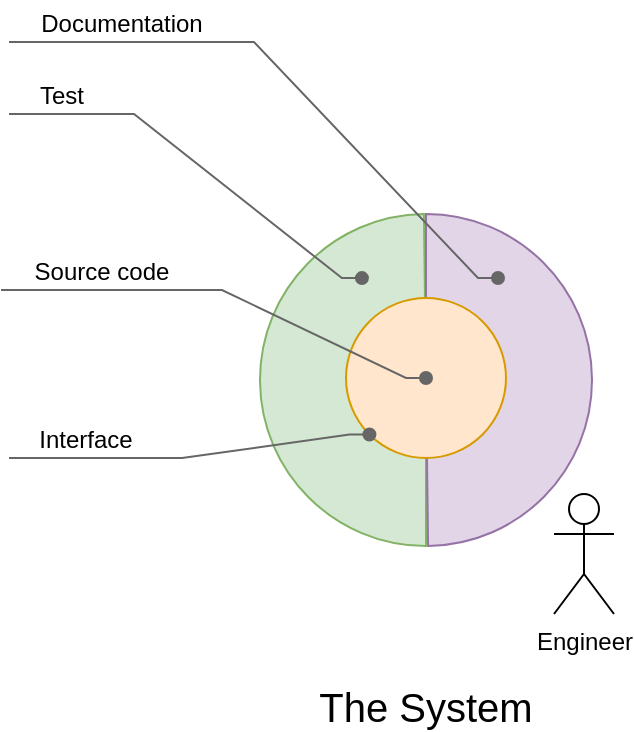 <mxfile version="9.1.0" type="device" pages="5" userAgent="Mozilla/5.0 (Windows NT 10.0; Win64; x64) AppleWebKit/537.36 (KHTML, like Gecko) Atom/1.41.0 Chrome/69.0.35.128 Electron/4.2.7 Safari/537.36" editor="www.draw.io"><diagram id="MLE4WswfHla3SnzqA7Ko" name="TheSystem"><mxGraphModel dx="656" dy="621" grid="1" gridSize="4" guides="1" tooltips="1" connect="1" arrows="1" fold="1" page="1" pageScale="1" pageWidth="1169" pageHeight="827" background="#ffffff" math="0" shadow="0"><root><mxCell id="bErzdWt18kpezKXSpv2T-0"/><mxCell id="bErzdWt18kpezKXSpv2T-1" parent="bErzdWt18kpezKXSpv2T-0"/><mxCell id="78" value="Engineer&lt;br&gt;" style="shape=umlActor;verticalLabelPosition=bottom;labelBackgroundColor=#ffffff;verticalAlign=top;html=1;outlineConnect=0;comic=0;strokeColor=#000000;fillColor=none;" parent="bErzdWt18kpezKXSpv2T-1" vertex="1"><mxGeometry x="380" y="340" width="30" height="60" as="geometry"/></mxCell><mxCell id="89" value="" style="group" parent="bErzdWt18kpezKXSpv2T-1" vertex="1" connectable="0"><mxGeometry x="104" y="94" width="295" height="272" as="geometry"/></mxCell><mxCell id="30" value="Documentation" style="whiteSpace=wrap;html=1;shape=partialRectangle;top=0;left=0;bottom=1;right=0;points=[[0,1],[1,1]];strokeColor=#666666;fillColor=none;align=center;verticalAlign=bottom;routingCenterY=0.5;snapToPoint=1;container=1;recursiveResize=0;autosize=1;treeFolding=1;comic=0;" parent="89" vertex="1"><mxGeometry x="4" width="112" height="20" as="geometry"/></mxCell><mxCell id="37" value="Test&lt;br&gt;" style="whiteSpace=wrap;html=1;shape=partialRectangle;top=0;left=0;bottom=1;right=0;points=[[0,1],[1,1]];strokeColor=#666666;fillColor=none;align=center;verticalAlign=bottom;routingCenterY=0.5;snapToPoint=1;container=1;recursiveResize=0;autosize=1;treeFolding=1;comic=0;direction=east;" parent="89" vertex="1"><mxGeometry x="4" y="36" width="52" height="20" as="geometry"/></mxCell><mxCell id="75" value="" style="verticalLabelPosition=bottom;verticalAlign=top;html=1;shape=mxgraph.basic.pie;startAngle=0.5;endAngle=0.998;comic=0;strokeColor=#82b366;fillColor=#d5e8d4;" parent="89" vertex="1"><mxGeometry x="129" y="106" width="166" height="166" as="geometry"/></mxCell><mxCell id="39" value="Source code" style="whiteSpace=wrap;html=1;shape=partialRectangle;top=0;left=0;bottom=1;right=0;points=[[0,1],[1,1]];strokeColor=#666666;fillColor=none;align=center;verticalAlign=bottom;routingCenterY=0.5;snapToPoint=1;container=1;recursiveResize=0;autosize=1;treeFolding=1;comic=0;" parent="89" vertex="1"><mxGeometry y="124" width="100" height="20" as="geometry"/></mxCell><mxCell id="38" value="" style="edgeStyle=entityRelationEdgeStyle;startArrow=none;endArrow=oval;segment=10;entryX=0.307;entryY=0.193;rounded=0;entryPerimeter=0;endFill=1;strokeColor=#666666;" parent="89" source="37" target="75" edge="1"><mxGeometry relative="1" as="geometry"><mxPoint x="154" y="132" as="targetPoint"/></mxGeometry></mxCell><mxCell id="76" value="" style="verticalLabelPosition=bottom;verticalAlign=top;html=1;shape=mxgraph.basic.pie;startAngle=0.5;endAngle=0.998;comic=0;strokeColor=#9673a6;fillColor=#e1d5e7;direction=west;" parent="89" vertex="1"><mxGeometry x="129" y="106" width="166" height="166" as="geometry"/></mxCell><mxCell id="6" value="" style="ellipse;whiteSpace=wrap;html=1;aspect=fixed;fillColor=#ffe6cc;strokeColor=#d79b00;" parent="89" vertex="1"><mxGeometry x="172" y="148" width="80" height="80" as="geometry"/></mxCell><mxCell id="31" value="" style="edgeStyle=entityRelationEdgeStyle;startArrow=none;endArrow=oval;segment=10;rounded=0;endFill=1;strokeColor=#666666;" parent="89" source="30" edge="1"><mxGeometry relative="1" as="geometry"><mxPoint x="248" y="138" as="targetPoint"/></mxGeometry></mxCell><mxCell id="40" value="" style="edgeStyle=entityRelationEdgeStyle;startArrow=none;endArrow=oval;segment=10;rounded=0;endFill=1;strokeColor=#666666;" parent="89" source="39" edge="1"><mxGeometry relative="1" as="geometry"><mxPoint x="212" y="188" as="targetPoint"/></mxGeometry></mxCell><mxCell id="86" value="Interface" style="whiteSpace=wrap;html=1;shape=partialRectangle;top=0;left=0;bottom=1;right=0;points=[[0,1],[1,1]];strokeColor=#666666;fillColor=none;align=center;verticalAlign=bottom;routingCenterY=0.5;snapToPoint=1;container=1;recursiveResize=0;autosize=1;treeFolding=1;comic=0;" parent="89" vertex="1"><mxGeometry x="4" y="208" width="76" height="20" as="geometry"/></mxCell><mxCell id="87" value="" style="edgeStyle=entityRelationEdgeStyle;startArrow=none;endArrow=oval;segment=10;entryX=0;entryY=1;strokeColor=#666666;rounded=0;endFill=1;" parent="89" source="86" target="6" edge="1"><mxGeometry relative="1" as="geometry"><mxPoint x="-40" y="606" as="targetPoint"/></mxGeometry></mxCell><mxCell id="180" value="The System&lt;br&gt;" style="text;html=1;strokeColor=none;fillColor=none;align=center;verticalAlign=middle;whiteSpace=wrap;rounded=0;comic=0;fontSize=20;fontStyle=0" parent="bErzdWt18kpezKXSpv2T-1" vertex="1"><mxGeometry x="230" y="436" width="172" height="20" as="geometry"/></mxCell></root></mxGraphModel></diagram><diagram name="RestrictingChain" id="ebdf252c-d3a9-2f12-56b0-6cee412925df"><mxGraphModel dx="656" dy="621" grid="1" gridSize="4" guides="1" tooltips="1" connect="1" arrows="1" fold="1" page="1" pageScale="1" pageWidth="1169" pageHeight="827" background="#ffffff" math="0" shadow="0"><root><mxCell id="0"/><mxCell id="1" parent="0"/><mxCell id="15" value="Restricting Chain&lt;br&gt;" style="text;html=1;strokeColor=none;fillColor=none;align=center;verticalAlign=middle;whiteSpace=wrap;rounded=0;comic=0;fontSize=20;fontStyle=0" parent="1" vertex="1"><mxGeometry x="286" y="408" width="172" height="20" as="geometry"/></mxCell><mxCell id="5" value="Test&lt;br&gt;" style="whiteSpace=wrap;html=1;shape=partialRectangle;top=0;left=0;bottom=1;right=0;points=[[0,1],[1,1]];strokeColor=#666666;fillColor=none;align=center;verticalAlign=bottom;routingCenterY=0.5;snapToPoint=1;container=1;recursiveResize=0;autosize=1;treeFolding=1;comic=0;direction=east;" parent="1" vertex="1"><mxGeometry x="108" y="130" width="52" height="20" as="geometry"/></mxCell><mxCell id="6" value="" style="verticalLabelPosition=bottom;verticalAlign=top;html=1;shape=mxgraph.basic.pie;startAngle=0.5;endAngle=0.998;comic=0;strokeColor=#82b366;fillColor=#d5e8d4;" parent="1" vertex="1"><mxGeometry x="200" y="200" width="166" height="166" as="geometry"/></mxCell><mxCell id="8" value="" style="edgeStyle=entityRelationEdgeStyle;startArrow=none;endArrow=oval;segment=10;entryX=0.307;entryY=0.193;rounded=0;entryPerimeter=0;endFill=1;strokeColor=#666666;" parent="1" source="5" target="6" edge="1"><mxGeometry relative="1" as="geometry"><mxPoint x="258" y="226" as="targetPoint"/></mxGeometry></mxCell><mxCell id="13" value="Interface" style="whiteSpace=wrap;html=1;shape=partialRectangle;top=0;left=0;bottom=1;right=0;points=[[0,1],[1,1]];strokeColor=#666666;fillColor=none;align=center;verticalAlign=bottom;routingCenterY=0.5;snapToPoint=1;container=1;recursiveResize=0;autosize=1;treeFolding=1;comic=0;" parent="1" vertex="1"><mxGeometry x="236" y="380" width="76" height="20" as="geometry"/></mxCell><mxCell id="4" value="Documentation" style="whiteSpace=wrap;html=1;shape=partialRectangle;top=0;left=0;bottom=1;right=0;points=[[0,1],[1,1]];strokeColor=#666666;fillColor=none;align=center;verticalAlign=bottom;routingCenterY=0.5;snapToPoint=1;container=1;recursiveResize=0;autosize=1;treeFolding=1;comic=0;" parent="1" vertex="1"><mxGeometry x="372" y="136" width="112" height="20" as="geometry"/></mxCell><mxCell id="9" value="" style="verticalLabelPosition=bottom;verticalAlign=top;html=1;shape=mxgraph.basic.pie;startAngle=0.5;endAngle=0.998;comic=0;strokeColor=#9673a6;fillColor=#e1d5e7;direction=west;" parent="1" vertex="1"><mxGeometry x="412" y="198" width="166" height="166" as="geometry"/></mxCell><mxCell id="11" value="" style="edgeStyle=entityRelationEdgeStyle;startArrow=none;endArrow=oval;segment=10;rounded=0;endFill=1;strokeColor=#666666;entryX=0.301;entryY=0.819;entryPerimeter=0;" parent="1" source="4" target="9" edge="1"><mxGeometry relative="1" as="geometry"><mxPoint x="492" y="230" as="targetPoint"/></mxGeometry></mxCell><mxCell id="7" value="Source code" style="whiteSpace=wrap;html=1;shape=partialRectangle;top=0;left=0;bottom=1;right=0;points=[[0,1],[1,1]];strokeColor=#666666;fillColor=none;align=center;verticalAlign=bottom;routingCenterY=0.5;snapToPoint=1;container=1;recursiveResize=0;autosize=1;treeFolding=1;comic=0;" parent="1" vertex="1"><mxGeometry x="252" y="160" width="100" height="20" as="geometry"/></mxCell><mxCell id="10" value="" style="ellipse;whiteSpace=wrap;html=1;aspect=fixed;fillColor=#ffe6cc;strokeColor=#d79b00;" parent="1" vertex="1"><mxGeometry x="348" y="242" width="80" height="80" as="geometry"/></mxCell><mxCell id="12" value="" style="edgeStyle=entityRelationEdgeStyle;startArrow=none;endArrow=oval;segment=10;rounded=0;endFill=1;strokeColor=#666666;" parent="1" source="7" edge="1"><mxGeometry relative="1" as="geometry"><mxPoint x="388" y="282" as="targetPoint"/></mxGeometry></mxCell><mxCell id="14" value="" style="edgeStyle=entityRelationEdgeStyle;startArrow=none;endArrow=oval;segment=10;entryX=0;entryY=1;strokeColor=#666666;rounded=0;endFill=1;" parent="1" source="13" target="10" edge="1"><mxGeometry relative="1" as="geometry"><mxPoint x="64" y="700" as="targetPoint"/></mxGeometry></mxCell><mxCell id="18" value="" style="endArrow=classic;html=1;entryX=0;entryY=0.5;exitX=0.512;exitY=0.494;exitPerimeter=0;dashed=1;" parent="1" source="6" target="10" edge="1"><mxGeometry width="50" height="50" relative="1" as="geometry"><mxPoint x="108" y="514" as="sourcePoint"/><mxPoint x="158" y="464" as="targetPoint"/></mxGeometry></mxCell><mxCell id="19" value="" style="endArrow=classic;html=1;entryX=0.502;entryY=0.489;exitX=1;exitY=0.5;entryPerimeter=0;dashed=1;" parent="1" source="10" target="9" edge="1"><mxGeometry width="50" height="50" relative="1" as="geometry"><mxPoint x="289" y="286" as="sourcePoint"/><mxPoint x="352" y="286" as="targetPoint"/></mxGeometry></mxCell><mxCell id="20" value="Restricts" style="text;html=1;resizable=0;points=[];autosize=1;align=left;verticalAlign=top;spacingTop=-4;" parent="1" vertex="1"><mxGeometry x="288" y="261" width="60" height="16" as="geometry"/></mxCell><mxCell id="21" value="Restricts" style="text;html=1;resizable=0;points=[];autosize=1;align=left;verticalAlign=top;spacingTop=-4;" parent="1" vertex="1"><mxGeometry x="432" y="261" width="60" height="16" as="geometry"/></mxCell></root></mxGraphModel></diagram><diagram name="Modularization" id="b0e8dc9e-2d64-1809-898f-fee166171b94"><mxGraphModel dx="656" dy="621" grid="1" gridSize="4" guides="1" tooltips="1" connect="1" arrows="1" fold="1" page="1" pageScale="1" pageWidth="1169" pageHeight="827" background="#ffffff" math="0" shadow="0"><root><mxCell id="0"/><mxCell id="1" parent="0"/><mxCell id="3" value="" style="shape=flexArrow;endArrow=classic;html=1;fillColor=#ffffff;" parent="1" edge="1"><mxGeometry width="50" height="50" relative="1" as="geometry"><mxPoint x="410" y="288" as="sourcePoint"/><mxPoint x="542" y="288" as="targetPoint"/></mxGeometry></mxCell><mxCell id="4" value="Modularization" style="text;html=1;resizable=0;points=[];align=center;verticalAlign=middle;labelBackgroundColor=#ffffff;" parent="3" vertex="1" connectable="0"><mxGeometry x="-0.247" relative="1" as="geometry"><mxPoint x="4" y="-20" as="offset"/></mxGeometry></mxCell><mxCell id="5" value="" style="group" parent="1" vertex="1" connectable="0"><mxGeometry x="104" y="94" width="295" height="272" as="geometry"/></mxCell><mxCell id="6" value="Documentation" style="whiteSpace=wrap;html=1;shape=partialRectangle;top=0;left=0;bottom=1;right=0;points=[[0,1],[1,1]];strokeColor=#666666;fillColor=none;align=center;verticalAlign=bottom;routingCenterY=0.5;snapToPoint=1;container=1;recursiveResize=0;autosize=1;treeFolding=1;comic=0;" parent="5" vertex="1"><mxGeometry x="4" width="112" height="20" as="geometry"/></mxCell><mxCell id="7" value="Test&lt;br&gt;" style="whiteSpace=wrap;html=1;shape=partialRectangle;top=0;left=0;bottom=1;right=0;points=[[0,1],[1,1]];strokeColor=#666666;fillColor=none;align=center;verticalAlign=bottom;routingCenterY=0.5;snapToPoint=1;container=1;recursiveResize=0;autosize=1;treeFolding=1;comic=0;direction=east;" parent="5" vertex="1"><mxGeometry x="4" y="36" width="52" height="20" as="geometry"/></mxCell><mxCell id="8" value="" style="verticalLabelPosition=bottom;verticalAlign=top;html=1;shape=mxgraph.basic.pie;startAngle=0.5;endAngle=0.998;comic=0;strokeColor=#82b366;fillColor=#d5e8d4;" parent="5" vertex="1"><mxGeometry x="129" y="106" width="166" height="166" as="geometry"/></mxCell><mxCell id="9" value="Source code" style="whiteSpace=wrap;html=1;shape=partialRectangle;top=0;left=0;bottom=1;right=0;points=[[0,1],[1,1]];strokeColor=#666666;fillColor=none;align=center;verticalAlign=bottom;routingCenterY=0.5;snapToPoint=1;container=1;recursiveResize=0;autosize=1;treeFolding=1;comic=0;" parent="5" vertex="1"><mxGeometry y="124" width="100" height="20" as="geometry"/></mxCell><mxCell id="10" value="" style="edgeStyle=entityRelationEdgeStyle;startArrow=none;endArrow=oval;segment=10;entryX=0.307;entryY=0.193;rounded=0;entryPerimeter=0;endFill=1;strokeColor=#666666;" parent="5" source="7" target="8" edge="1"><mxGeometry relative="1" as="geometry"><mxPoint x="154" y="132" as="targetPoint"/></mxGeometry></mxCell><mxCell id="11" value="" style="verticalLabelPosition=bottom;verticalAlign=top;html=1;shape=mxgraph.basic.pie;startAngle=0.5;endAngle=0.998;comic=0;strokeColor=#9673a6;fillColor=#e1d5e7;direction=west;" parent="5" vertex="1"><mxGeometry x="129" y="106" width="166" height="166" as="geometry"/></mxCell><mxCell id="12" value="" style="ellipse;whiteSpace=wrap;html=1;aspect=fixed;fillColor=#ffe6cc;strokeColor=#d79b00;" parent="5" vertex="1"><mxGeometry x="172" y="148" width="80" height="80" as="geometry"/></mxCell><mxCell id="13" value="" style="edgeStyle=entityRelationEdgeStyle;startArrow=none;endArrow=oval;segment=10;rounded=0;endFill=1;strokeColor=#666666;" parent="5" source="6" edge="1"><mxGeometry relative="1" as="geometry"><mxPoint x="248" y="138" as="targetPoint"/></mxGeometry></mxCell><mxCell id="14" value="" style="edgeStyle=entityRelationEdgeStyle;startArrow=none;endArrow=oval;segment=10;rounded=0;endFill=1;strokeColor=#666666;" parent="5" source="9" edge="1"><mxGeometry relative="1" as="geometry"><mxPoint x="212" y="188" as="targetPoint"/></mxGeometry></mxCell><mxCell id="15" value="Interface" style="whiteSpace=wrap;html=1;shape=partialRectangle;top=0;left=0;bottom=1;right=0;points=[[0,1],[1,1]];strokeColor=#666666;fillColor=none;align=center;verticalAlign=bottom;routingCenterY=0.5;snapToPoint=1;container=1;recursiveResize=0;autosize=1;treeFolding=1;comic=0;" parent="5" vertex="1"><mxGeometry x="4" y="208" width="76" height="20" as="geometry"/></mxCell><mxCell id="16" value="" style="edgeStyle=entityRelationEdgeStyle;startArrow=none;endArrow=oval;segment=10;entryX=0;entryY=1;strokeColor=#666666;rounded=0;endFill=1;" parent="5" source="15" target="12" edge="1"><mxGeometry relative="1" as="geometry"><mxPoint x="-40" y="606" as="targetPoint"/></mxGeometry></mxCell><mxCell id="17" value="" style="group" parent="1" vertex="1" connectable="0"><mxGeometry x="603.158" y="238.662" width="79.342" height="79.338" as="geometry"/></mxCell><mxCell id="18" value="" style="verticalLabelPosition=bottom;verticalAlign=top;html=1;shape=mxgraph.basic.pie;startAngle=0.5;endAngle=0.998;comic=0;strokeColor=#82b366;fillColor=#d5e8d4;" parent="17" vertex="1"><mxGeometry width="79.342" height="79.338" as="geometry"/></mxCell><mxCell id="19" value="" style="verticalLabelPosition=bottom;verticalAlign=top;html=1;shape=mxgraph.basic.pie;startAngle=0.5;endAngle=0.998;comic=0;strokeColor=#9673a6;fillColor=#e1d5e7;direction=west;" parent="17" vertex="1"><mxGeometry width="79.342" height="79.338" as="geometry"/></mxCell><mxCell id="20" value="" style="ellipse;whiteSpace=wrap;html=1;aspect=fixed;fillColor=#ffe6cc;strokeColor=#d79b00;" parent="17" vertex="1"><mxGeometry x="20.553" y="20.074" width="38.235" height="38.235" as="geometry"/></mxCell><mxCell id="21" value="" style="group" parent="1" vertex="1" connectable="0"><mxGeometry x="500.158" y="338.162" width="79.342" height="79.338" as="geometry"/></mxCell><mxCell id="22" value="" style="verticalLabelPosition=bottom;verticalAlign=top;html=1;shape=mxgraph.basic.pie;startAngle=0.5;endAngle=0.998;comic=0;strokeColor=#82b366;fillColor=#d5e8d4;" parent="21" vertex="1"><mxGeometry width="79.342" height="79.338" as="geometry"/></mxCell><mxCell id="23" value="" style="verticalLabelPosition=bottom;verticalAlign=top;html=1;shape=mxgraph.basic.pie;startAngle=0.5;endAngle=0.998;comic=0;strokeColor=#9673a6;fillColor=#e1d5e7;direction=west;" parent="21" vertex="1"><mxGeometry width="79.342" height="79.338" as="geometry"/></mxCell><mxCell id="24" value="" style="ellipse;whiteSpace=wrap;html=1;aspect=fixed;fillColor=#ffe6cc;strokeColor=#d79b00;" parent="21" vertex="1"><mxGeometry x="20.553" y="20.074" width="38.235" height="38.235" as="geometry"/></mxCell><mxCell id="25" value="" style="group" parent="1" vertex="1" connectable="0"><mxGeometry x="699.158" y="342.162" width="79.342" height="79.338" as="geometry"/></mxCell><mxCell id="26" value="" style="verticalLabelPosition=bottom;verticalAlign=top;html=1;shape=mxgraph.basic.pie;startAngle=0.5;endAngle=0.998;comic=0;strokeColor=#82b366;fillColor=#d5e8d4;" parent="25" vertex="1"><mxGeometry width="79.342" height="79.338" as="geometry"/></mxCell><mxCell id="27" value="" style="verticalLabelPosition=bottom;verticalAlign=top;html=1;shape=mxgraph.basic.pie;startAngle=0.5;endAngle=0.998;comic=0;strokeColor=#9673a6;fillColor=#e1d5e7;direction=west;" parent="25" vertex="1"><mxGeometry width="79.342" height="79.338" as="geometry"/></mxCell><mxCell id="28" value="" style="ellipse;whiteSpace=wrap;html=1;aspect=fixed;fillColor=#ffe6cc;strokeColor=#d79b00;" parent="25" vertex="1"><mxGeometry x="21" y="20" width="40" height="40" as="geometry"/></mxCell><mxCell id="29" value="" style="group" parent="1" vertex="1" connectable="0"><mxGeometry x="503.158" y="140.162" width="79.342" height="79.338" as="geometry"/></mxCell><mxCell id="30" value="" style="verticalLabelPosition=bottom;verticalAlign=top;html=1;shape=mxgraph.basic.pie;startAngle=0.5;endAngle=0.998;comic=0;strokeColor=#82b366;fillColor=#d5e8d4;" parent="29" vertex="1"><mxGeometry width="79.342" height="79.338" as="geometry"/></mxCell><mxCell id="31" value="" style="verticalLabelPosition=bottom;verticalAlign=top;html=1;shape=mxgraph.basic.pie;startAngle=0.5;endAngle=0.998;comic=0;strokeColor=#9673a6;fillColor=#e1d5e7;direction=west;" parent="29" vertex="1"><mxGeometry width="79.342" height="79.338" as="geometry"/></mxCell><mxCell id="32" value="" style="ellipse;whiteSpace=wrap;html=1;aspect=fixed;fillColor=#ffe6cc;strokeColor=#d79b00;" parent="29" vertex="1"><mxGeometry x="20.553" y="20.074" width="38.235" height="38.235" as="geometry"/></mxCell><mxCell id="33" value="" style="group" parent="1" vertex="1" connectable="0"><mxGeometry x="711.158" y="140.162" width="79.342" height="79.338" as="geometry"/></mxCell><mxCell id="34" value="" style="verticalLabelPosition=bottom;verticalAlign=top;html=1;shape=mxgraph.basic.pie;startAngle=0.5;endAngle=0.998;comic=0;strokeColor=#82b366;fillColor=#d5e8d4;" parent="33" vertex="1"><mxGeometry width="79.342" height="79.338" as="geometry"/></mxCell><mxCell id="35" value="" style="verticalLabelPosition=bottom;verticalAlign=top;html=1;shape=mxgraph.basic.pie;startAngle=0.5;endAngle=0.998;comic=0;strokeColor=#9673a6;fillColor=#e1d5e7;direction=west;" parent="33" vertex="1"><mxGeometry width="79.342" height="79.338" as="geometry"/></mxCell><mxCell id="36" value="" style="ellipse;whiteSpace=wrap;html=1;aspect=fixed;fillColor=#ffe6cc;strokeColor=#d79b00;" parent="33" vertex="1"><mxGeometry x="20.553" y="20.074" width="38.235" height="38.235" as="geometry"/></mxCell><mxCell id="37" value="Uses&lt;br&gt;" style="endArrow=open;endSize=12;dashed=1;html=1;strokeColor=#666666;exitX=0;exitY=1;entryX=1;entryY=0;" parent="1" source="20" target="24" edge="1"><mxGeometry width="160" relative="1" as="geometry"><mxPoint x="195" y="444" as="sourcePoint"/><mxPoint x="355" y="444" as="targetPoint"/></mxGeometry></mxCell><mxCell id="38" value="Uses" style="endArrow=open;endSize=12;dashed=1;html=1;strokeColor=#666666;exitX=0;exitY=0;entryX=1;entryY=1;" parent="1" source="20" target="32" edge="1"><mxGeometry width="160" relative="1" as="geometry"><mxPoint x="195" y="444" as="sourcePoint"/><mxPoint x="355" y="444" as="targetPoint"/></mxGeometry></mxCell><mxCell id="39" value="Uses" style="endArrow=open;endSize=12;dashed=1;html=1;strokeColor=#666666;exitX=1;exitY=0;entryX=0;entryY=1;" parent="1" source="20" target="36" edge="1"><mxGeometry width="160" relative="1" as="geometry"><mxPoint x="195" y="444" as="sourcePoint"/><mxPoint x="355" y="444" as="targetPoint"/></mxGeometry></mxCell><mxCell id="40" value="Uses" style="endArrow=open;endSize=12;dashed=1;html=1;strokeColor=#666666;exitX=1;exitY=1;entryX=0;entryY=0;" parent="1" source="20" target="28" edge="1"><mxGeometry width="160" relative="1" as="geometry"><mxPoint x="211" y="444" as="sourcePoint"/><mxPoint x="371" y="444" as="targetPoint"/></mxGeometry></mxCell><mxCell id="41" value="Monolithic system&lt;br&gt;" style="text;html=1;strokeColor=none;fillColor=none;align=center;verticalAlign=middle;whiteSpace=wrap;rounded=0;comic=0;fontSize=20;fontStyle=0" parent="1" vertex="1"><mxGeometry x="230" y="436" width="172" height="20" as="geometry"/></mxCell><mxCell id="42" value="Modular system&lt;br&gt;" style="text;html=1;strokeColor=none;fillColor=none;align=center;verticalAlign=middle;whiteSpace=wrap;rounded=0;comic=0;fontSize=20;fontStyle=0" parent="1" vertex="1"><mxGeometry x="557" y="436" width="172" height="20" as="geometry"/></mxCell></root></mxGraphModel></diagram><diagram name="LearningCurve" id="0179821b-ab49-0bec-dbfc-002f5e859fd1"><mxGraphModel dx="656" dy="621" grid="1" gridSize="4" guides="1" tooltips="1" connect="1" arrows="1" fold="1" page="1" pageScale="1" pageWidth="1169" pageHeight="827" background="#ffffff" math="0" shadow="0"><root><mxCell id="0"/><mxCell id="1" parent="0"/><mxCell id="42" value="" style="shape=partialRectangle;whiteSpace=wrap;html=1;top=0;left=0;fillColor=none;" parent="1" vertex="1"><mxGeometry x="112" y="100" width="412" height="352" as="geometry"/></mxCell><mxCell id="45" value="Learning curve without the documentation&lt;br&gt;" style="endArrow=none;html=1;entryX=1;entryY=0.5;curved=1;fillColor=#fff2cc;strokeColor=#d6b656;exitX=0;exitY=1;" parent="1" source="42" target="42" edge="1"><mxGeometry x="0.095" y="37" width="50" height="50" relative="1" as="geometry"><mxPoint x="124" y="472" as="sourcePoint"/><mxPoint x="224" y="652.8" as="targetPoint"/><Array as="points"><mxPoint x="476" y="428"/></Array><mxPoint as="offset"/></mxGeometry></mxCell><mxCell id="46" value="" style="endArrow=none;html=1;entryX=1.002;entryY=0.169;curved=1;fillColor=#d5e8d4;strokeColor=#82b366;entryPerimeter=0;" parent="1" target="42" edge="1"><mxGeometry width="50" height="50" relative="1" as="geometry"><mxPoint x="116" y="452" as="sourcePoint"/><mxPoint x="524" y="252" as="targetPoint"/><Array as="points"><mxPoint x="212" y="180"/></Array></mxGeometry></mxCell><mxCell id="51" value="Learning curve with the documentation" style="text;html=1;resizable=0;points=[];align=center;verticalAlign=middle;labelBackgroundColor=#ffffff;" parent="46" vertex="1" connectable="0"><mxGeometry x="-0.133" y="-79" relative="1" as="geometry"><mxPoint as="offset"/></mxGeometry></mxCell><mxCell id="47" value="Time spent" style="text;html=1;strokeColor=none;fillColor=none;align=center;verticalAlign=middle;whiteSpace=wrap;rounded=0;" parent="1" vertex="1"><mxGeometry x="228" y="452" width="184" height="20" as="geometry"/></mxCell><mxCell id="48" value="Mastery" style="text;html=1;resizable=0;points=[];autosize=1;align=left;verticalAlign=top;spacingTop=-4;" parent="1" vertex="1"><mxGeometry x="528.5" y="260" width="56" height="16" as="geometry"/></mxCell></root></mxGraphModel></diagram><diagram name="Drafts" id="f441ef20-982d-1916-bb5b-edcc424c9ef7"><mxGraphModel dx="656" dy="621" grid="1" gridSize="4" guides="1" tooltips="1" connect="1" arrows="1" fold="1" page="1" pageScale="1" pageWidth="1169" pageHeight="827" background="#ffffff" math="0" shadow="0"><root><mxCell id="0"/><mxCell id="1" parent="0"/><mxCell id="2" value="Developer&lt;br&gt;" style="shape=umlActor;verticalLabelPosition=bottom;labelBackgroundColor=#ffffff;verticalAlign=top;html=1;outlineConnect=0;comic=0;strokeColor=#000000;fillColor=none;" parent="1" vertex="1"><mxGeometry x="380" y="340" width="30" height="60" as="geometry"/></mxCell><mxCell id="3" value="" style="shape=flexArrow;endArrow=classic;html=1;fillColor=#ffffff;" parent="1" edge="1"><mxGeometry width="50" height="50" relative="1" as="geometry"><mxPoint x="452" y="288" as="sourcePoint"/><mxPoint x="612" y="288" as="targetPoint"/></mxGeometry></mxCell><mxCell id="4" value="Modularization" style="text;html=1;resizable=0;points=[];align=center;verticalAlign=middle;labelBackgroundColor=#ffffff;" parent="3" vertex="1" connectable="0"><mxGeometry x="-0.247" relative="1" as="geometry"><mxPoint x="4" y="-20" as="offset"/></mxGeometry></mxCell><mxCell id="5" value="" style="group" parent="1" vertex="1" connectable="0"><mxGeometry x="104" y="94" width="295" height="272" as="geometry"/></mxCell><mxCell id="6" value="Documentation" style="whiteSpace=wrap;html=1;shape=partialRectangle;top=0;left=0;bottom=1;right=0;points=[[0,1],[1,1]];strokeColor=#666666;fillColor=none;align=center;verticalAlign=bottom;routingCenterY=0.5;snapToPoint=1;container=1;recursiveResize=0;autosize=1;treeFolding=1;comic=0;" parent="5" vertex="1"><mxGeometry x="4" width="112" height="20" as="geometry"/></mxCell><mxCell id="7" value="Test&lt;br&gt;" style="whiteSpace=wrap;html=1;shape=partialRectangle;top=0;left=0;bottom=1;right=0;points=[[0,1],[1,1]];strokeColor=#666666;fillColor=none;align=center;verticalAlign=bottom;routingCenterY=0.5;snapToPoint=1;container=1;recursiveResize=0;autosize=1;treeFolding=1;comic=0;direction=east;" parent="5" vertex="1"><mxGeometry x="4" y="36" width="52" height="20" as="geometry"/></mxCell><mxCell id="8" value="" style="verticalLabelPosition=bottom;verticalAlign=top;html=1;shape=mxgraph.basic.pie;startAngle=0.5;endAngle=0.998;comic=0;strokeColor=#82b366;fillColor=#d5e8d4;" parent="5" vertex="1"><mxGeometry x="129" y="106" width="166" height="166" as="geometry"/></mxCell><mxCell id="9" value="Source code" style="whiteSpace=wrap;html=1;shape=partialRectangle;top=0;left=0;bottom=1;right=0;points=[[0,1],[1,1]];strokeColor=#666666;fillColor=none;align=center;verticalAlign=bottom;routingCenterY=0.5;snapToPoint=1;container=1;recursiveResize=0;autosize=1;treeFolding=1;comic=0;" parent="5" vertex="1"><mxGeometry y="124" width="100" height="20" as="geometry"/></mxCell><mxCell id="10" value="" style="edgeStyle=entityRelationEdgeStyle;startArrow=none;endArrow=oval;segment=10;entryX=0.307;entryY=0.193;rounded=0;entryPerimeter=0;endFill=1;strokeColor=#666666;" parent="5" source="7" target="8" edge="1"><mxGeometry relative="1" as="geometry"><mxPoint x="154" y="132" as="targetPoint"/></mxGeometry></mxCell><mxCell id="11" value="" style="verticalLabelPosition=bottom;verticalAlign=top;html=1;shape=mxgraph.basic.pie;startAngle=0.5;endAngle=0.998;comic=0;strokeColor=#9673a6;fillColor=#e1d5e7;direction=west;" parent="5" vertex="1"><mxGeometry x="129" y="106" width="166" height="166" as="geometry"/></mxCell><mxCell id="12" value="" style="ellipse;whiteSpace=wrap;html=1;aspect=fixed;fillColor=#ffe6cc;strokeColor=#d79b00;" parent="5" vertex="1"><mxGeometry x="172" y="148" width="80" height="80" as="geometry"/></mxCell><mxCell id="13" value="" style="edgeStyle=entityRelationEdgeStyle;startArrow=none;endArrow=oval;segment=10;rounded=0;endFill=1;strokeColor=#666666;" parent="5" source="6" edge="1"><mxGeometry relative="1" as="geometry"><mxPoint x="248" y="138" as="targetPoint"/></mxGeometry></mxCell><mxCell id="14" value="" style="edgeStyle=entityRelationEdgeStyle;startArrow=none;endArrow=oval;segment=10;rounded=0;endFill=1;strokeColor=#666666;" parent="5" source="9" edge="1"><mxGeometry relative="1" as="geometry"><mxPoint x="212" y="188" as="targetPoint"/></mxGeometry></mxCell><mxCell id="15" value="Interface" style="whiteSpace=wrap;html=1;shape=partialRectangle;top=0;left=0;bottom=1;right=0;points=[[0,1],[1,1]];strokeColor=#666666;fillColor=none;align=center;verticalAlign=bottom;routingCenterY=0.5;snapToPoint=1;container=1;recursiveResize=0;autosize=1;treeFolding=1;comic=0;" parent="5" vertex="1"><mxGeometry x="4" y="208" width="76" height="20" as="geometry"/></mxCell><mxCell id="16" value="" style="edgeStyle=entityRelationEdgeStyle;startArrow=none;endArrow=oval;segment=10;entryX=0;entryY=1;strokeColor=#666666;rounded=0;endFill=1;" parent="5" source="15" target="12" edge="1"><mxGeometry relative="1" as="geometry"><mxPoint x="-40" y="606" as="targetPoint"/></mxGeometry></mxCell><mxCell id="17" value="" style="group" parent="1" vertex="1" connectable="0"><mxGeometry x="793.658" y="84" width="202.342" height="134" as="geometry"/></mxCell><mxCell id="18" value="Documentation" style="whiteSpace=wrap;html=1;shape=partialRectangle;top=0;left=0;bottom=1;right=0;points=[[0,1],[1,1]];strokeColor=#666666;fillColor=none;align=center;verticalAlign=bottom;routingCenterY=0.5;snapToPoint=1;container=1;recursiveResize=0;autosize=1;treeFolding=1;comic=0;" parent="17" vertex="1"><mxGeometry x="110.342" y="26" width="92" height="10" as="geometry"/></mxCell><mxCell id="19" value="Test&lt;br&gt;" style="whiteSpace=wrap;html=1;shape=partialRectangle;top=0;left=0;bottom=1;right=0;points=[[0,1],[1,1]];strokeColor=#666666;fillColor=none;align=center;verticalAlign=bottom;routingCenterY=0.5;snapToPoint=1;container=1;recursiveResize=0;autosize=1;treeFolding=1;comic=0;direction=east;" parent="17" vertex="1"><mxGeometry x="112.342" width="90" height="10" as="geometry"/></mxCell><mxCell id="20" value="" style="verticalLabelPosition=bottom;verticalAlign=top;html=1;shape=mxgraph.basic.pie;startAngle=0.5;endAngle=0.998;comic=0;strokeColor=#82b366;fillColor=#d5e8d4;" parent="17" vertex="1"><mxGeometry y="54.662" width="79.342" height="79.338" as="geometry"/></mxCell><mxCell id="21" value="Source code" style="whiteSpace=wrap;html=1;shape=partialRectangle;top=0;left=0;bottom=1;right=0;points=[[0,1],[1,1]];strokeColor=#666666;fillColor=none;align=center;verticalAlign=bottom;routingCenterY=0.5;snapToPoint=1;container=1;recursiveResize=0;autosize=1;treeFolding=1;comic=0;" parent="17" vertex="1"><mxGeometry x="122.342" y="53" width="76" height="10" as="geometry"/></mxCell><mxCell id="22" value="" style="verticalLabelPosition=bottom;verticalAlign=top;html=1;shape=mxgraph.basic.pie;startAngle=0.5;endAngle=0.998;comic=0;strokeColor=#9673a6;fillColor=#e1d5e7;direction=west;" parent="17" vertex="1"><mxGeometry y="54.662" width="79.342" height="79.338" as="geometry"/></mxCell><mxCell id="23" value="" style="ellipse;whiteSpace=wrap;html=1;aspect=fixed;fillColor=#ffe6cc;strokeColor=#d79b00;" parent="17" vertex="1"><mxGeometry x="20.553" y="74.735" width="38.235" height="38.235" as="geometry"/></mxCell><mxCell id="24" value="Interface" style="whiteSpace=wrap;html=1;shape=partialRectangle;top=0;left=0;bottom=1;right=0;points=[[0,1],[1,1]];strokeColor=#666666;fillColor=none;align=center;verticalAlign=bottom;routingCenterY=0.5;snapToPoint=1;container=1;recursiveResize=0;autosize=1;treeFolding=1;comic=0;" parent="17" vertex="1"><mxGeometry x="122.342" y="80" width="76" height="10" as="geometry"/></mxCell><mxCell id="25" value="" style="edgeStyle=entityRelationEdgeStyle;startArrow=oval;endArrow=none;segment=10;rounded=0;endFill=0;strokeColor=#666666;exitX=0.307;exitY=0.193;exitPerimeter=0;startFill=1;" parent="17" source="20" target="19" edge="1"><mxGeometry relative="1" as="geometry"><mxPoint x="11.949" y="67.088" as="sourcePoint"/></mxGeometry></mxCell><mxCell id="26" value="" style="edgeStyle=entityRelationEdgeStyle;startArrow=oval;endArrow=none;segment=10;rounded=0;endFill=0;strokeColor=#666666;startFill=1;" parent="17" target="18" edge="1"><mxGeometry relative="1" as="geometry"><mxPoint x="56.878" y="69.956" as="sourcePoint"/></mxGeometry></mxCell><mxCell id="27" value="" style="edgeStyle=entityRelationEdgeStyle;startArrow=oval;endArrow=none;segment=10;rounded=0;endFill=0;strokeColor=#666666;startFill=1;" parent="17" target="21" edge="1"><mxGeometry relative="1" as="geometry"><mxPoint x="39.671" y="93.853" as="sourcePoint"/></mxGeometry></mxCell><mxCell id="28" value="" style="edgeStyle=entityRelationEdgeStyle;startArrow=oval;endArrow=none;segment=10;strokeColor=#666666;rounded=0;endFill=0;startFill=1;" parent="17" target="24" edge="1"><mxGeometry relative="1" as="geometry"><mxPoint x="50.342" y="110" as="sourcePoint"/></mxGeometry></mxCell><mxCell id="29" value="" style="group" parent="1" vertex="1" connectable="0"><mxGeometry x="636.158" y="288" width="202.342" height="134" as="geometry"/></mxCell><mxCell id="30" value="Documentation" style="whiteSpace=wrap;html=1;shape=partialRectangle;top=0;left=0;bottom=1;right=0;points=[[0,1],[1,1]];strokeColor=#666666;fillColor=none;align=center;verticalAlign=bottom;routingCenterY=0.5;snapToPoint=1;container=1;recursiveResize=0;autosize=1;treeFolding=1;comic=0;" parent="29" vertex="1"><mxGeometry x="110.342" y="26" width="92" height="10" as="geometry"/></mxCell><mxCell id="31" value="Test&lt;br&gt;" style="whiteSpace=wrap;html=1;shape=partialRectangle;top=0;left=0;bottom=1;right=0;points=[[0,1],[1,1]];strokeColor=#666666;fillColor=none;align=center;verticalAlign=bottom;routingCenterY=0.5;snapToPoint=1;container=1;recursiveResize=0;autosize=1;treeFolding=1;comic=0;direction=east;" parent="29" vertex="1"><mxGeometry x="112.342" width="90" height="10" as="geometry"/></mxCell><mxCell id="32" value="" style="verticalLabelPosition=bottom;verticalAlign=top;html=1;shape=mxgraph.basic.pie;startAngle=0.5;endAngle=0.998;comic=0;strokeColor=#82b366;fillColor=#d5e8d4;" parent="29" vertex="1"><mxGeometry y="54.662" width="79.342" height="79.338" as="geometry"/></mxCell><mxCell id="33" value="Source code" style="whiteSpace=wrap;html=1;shape=partialRectangle;top=0;left=0;bottom=1;right=0;points=[[0,1],[1,1]];strokeColor=#666666;fillColor=none;align=center;verticalAlign=bottom;routingCenterY=0.5;snapToPoint=1;container=1;recursiveResize=0;autosize=1;treeFolding=1;comic=0;" parent="29" vertex="1"><mxGeometry x="122.342" y="53" width="76" height="10" as="geometry"/></mxCell><mxCell id="34" value="" style="verticalLabelPosition=bottom;verticalAlign=top;html=1;shape=mxgraph.basic.pie;startAngle=0.5;endAngle=0.998;comic=0;strokeColor=#9673a6;fillColor=#e1d5e7;direction=west;" parent="29" vertex="1"><mxGeometry y="54.662" width="79.342" height="79.338" as="geometry"/></mxCell><mxCell id="35" value="" style="ellipse;whiteSpace=wrap;html=1;aspect=fixed;fillColor=#ffe6cc;strokeColor=#d79b00;" parent="29" vertex="1"><mxGeometry x="20.553" y="74.735" width="38.235" height="38.235" as="geometry"/></mxCell><mxCell id="36" value="Interface" style="whiteSpace=wrap;html=1;shape=partialRectangle;top=0;left=0;bottom=1;right=0;points=[[0,1],[1,1]];strokeColor=#666666;fillColor=none;align=center;verticalAlign=bottom;routingCenterY=0.5;snapToPoint=1;container=1;recursiveResize=0;autosize=1;treeFolding=1;comic=0;" parent="29" vertex="1"><mxGeometry x="122.342" y="80" width="76" height="10" as="geometry"/></mxCell><mxCell id="37" value="" style="edgeStyle=entityRelationEdgeStyle;startArrow=oval;endArrow=none;segment=10;rounded=0;endFill=0;strokeColor=#666666;exitX=0.307;exitY=0.193;exitPerimeter=0;startFill=1;" parent="29" source="32" target="31" edge="1"><mxGeometry relative="1" as="geometry"><mxPoint x="11.949" y="67.088" as="sourcePoint"/></mxGeometry></mxCell><mxCell id="38" value="" style="edgeStyle=entityRelationEdgeStyle;startArrow=oval;endArrow=none;segment=10;rounded=0;endFill=0;strokeColor=#666666;startFill=1;" parent="29" target="30" edge="1"><mxGeometry relative="1" as="geometry"><mxPoint x="56.878" y="69.956" as="sourcePoint"/></mxGeometry></mxCell><mxCell id="39" value="" style="edgeStyle=entityRelationEdgeStyle;startArrow=oval;endArrow=none;segment=10;rounded=0;endFill=0;strokeColor=#666666;startFill=1;" parent="29" target="33" edge="1"><mxGeometry relative="1" as="geometry"><mxPoint x="39.671" y="93.853" as="sourcePoint"/></mxGeometry></mxCell><mxCell id="40" value="" style="edgeStyle=entityRelationEdgeStyle;startArrow=oval;endArrow=none;segment=10;strokeColor=#666666;rounded=0;endFill=0;startFill=1;" parent="29" target="36" edge="1"><mxGeometry relative="1" as="geometry"><mxPoint x="50.342" y="110" as="sourcePoint"/></mxGeometry></mxCell><mxCell id="41" value="" style="group" parent="1" vertex="1" connectable="0"><mxGeometry x="873.658" y="298" width="202.342" height="134" as="geometry"/></mxCell><mxCell id="42" value="Documentation" style="whiteSpace=wrap;html=1;shape=partialRectangle;top=0;left=0;bottom=1;right=0;points=[[0,1],[1,1]];strokeColor=#666666;fillColor=none;align=center;verticalAlign=bottom;routingCenterY=0.5;snapToPoint=1;container=1;recursiveResize=0;autosize=1;treeFolding=1;comic=0;" parent="41" vertex="1"><mxGeometry x="110.342" y="26" width="92" height="10" as="geometry"/></mxCell><mxCell id="43" value="Test&lt;br&gt;" style="whiteSpace=wrap;html=1;shape=partialRectangle;top=0;left=0;bottom=1;right=0;points=[[0,1],[1,1]];strokeColor=#666666;fillColor=none;align=center;verticalAlign=bottom;routingCenterY=0.5;snapToPoint=1;container=1;recursiveResize=0;autosize=1;treeFolding=1;comic=0;direction=east;" parent="41" vertex="1"><mxGeometry x="112.342" width="90" height="10" as="geometry"/></mxCell><mxCell id="44" value="" style="verticalLabelPosition=bottom;verticalAlign=top;html=1;shape=mxgraph.basic.pie;startAngle=0.5;endAngle=0.998;comic=0;strokeColor=#82b366;fillColor=#d5e8d4;" parent="41" vertex="1"><mxGeometry y="54.662" width="79.342" height="79.338" as="geometry"/></mxCell><mxCell id="45" value="Source code" style="whiteSpace=wrap;html=1;shape=partialRectangle;top=0;left=0;bottom=1;right=0;points=[[0,1],[1,1]];strokeColor=#666666;fillColor=none;align=center;verticalAlign=bottom;routingCenterY=0.5;snapToPoint=1;container=1;recursiveResize=0;autosize=1;treeFolding=1;comic=0;" parent="41" vertex="1"><mxGeometry x="122.342" y="53" width="76" height="10" as="geometry"/></mxCell><mxCell id="46" value="" style="verticalLabelPosition=bottom;verticalAlign=top;html=1;shape=mxgraph.basic.pie;startAngle=0.5;endAngle=0.998;comic=0;strokeColor=#9673a6;fillColor=#e1d5e7;direction=west;" parent="41" vertex="1"><mxGeometry y="54.662" width="79.342" height="79.338" as="geometry"/></mxCell><mxCell id="47" value="" style="ellipse;whiteSpace=wrap;html=1;aspect=fixed;fillColor=#ffe6cc;strokeColor=#d79b00;" parent="41" vertex="1"><mxGeometry x="20.553" y="74.735" width="38.235" height="38.235" as="geometry"/></mxCell><mxCell id="48" value="Interface" style="whiteSpace=wrap;html=1;shape=partialRectangle;top=0;left=0;bottom=1;right=0;points=[[0,1],[1,1]];strokeColor=#666666;fillColor=none;align=center;verticalAlign=bottom;routingCenterY=0.5;snapToPoint=1;container=1;recursiveResize=0;autosize=1;treeFolding=1;comic=0;" parent="41" vertex="1"><mxGeometry x="122.342" y="80" width="76" height="10" as="geometry"/></mxCell><mxCell id="49" value="" style="edgeStyle=entityRelationEdgeStyle;startArrow=oval;endArrow=none;segment=10;rounded=0;endFill=0;strokeColor=#666666;exitX=0.307;exitY=0.193;exitPerimeter=0;startFill=1;" parent="41" source="44" target="43" edge="1"><mxGeometry relative="1" as="geometry"><mxPoint x="11.949" y="67.088" as="sourcePoint"/></mxGeometry></mxCell><mxCell id="50" value="" style="edgeStyle=entityRelationEdgeStyle;startArrow=oval;endArrow=none;segment=10;rounded=0;endFill=0;strokeColor=#666666;startFill=1;" parent="41" target="42" edge="1"><mxGeometry relative="1" as="geometry"><mxPoint x="56.878" y="69.956" as="sourcePoint"/></mxGeometry></mxCell><mxCell id="51" value="" style="edgeStyle=entityRelationEdgeStyle;startArrow=oval;endArrow=none;segment=10;rounded=0;endFill=0;strokeColor=#666666;startFill=1;" parent="41" target="45" edge="1"><mxGeometry relative="1" as="geometry"><mxPoint x="39.671" y="93.853" as="sourcePoint"/></mxGeometry></mxCell><mxCell id="52" value="" style="edgeStyle=entityRelationEdgeStyle;startArrow=oval;endArrow=none;segment=10;strokeColor=#666666;rounded=0;endFill=0;startFill=1;" parent="41" target="48" edge="1"><mxGeometry relative="1" as="geometry"><mxPoint x="50.342" y="110" as="sourcePoint"/></mxGeometry></mxCell><mxCell id="53" value="Use" style="endArrow=open;endSize=12;dashed=1;html=1;strokeColor=#666666;exitX=0;exitY=1;entryX=0.5;entryY=0;" parent="1" source="23" target="35" edge="1"><mxGeometry x="0.681" y="1" width="160" relative="1" as="geometry"><mxPoint x="488" y="440" as="sourcePoint"/><mxPoint x="688" y="256" as="targetPoint"/><Array as="points"><mxPoint x="672" y="191"/></Array><mxPoint as="offset"/></mxGeometry></mxCell><mxCell id="54" value="Use" style="endArrow=open;endSize=12;dashed=1;html=1;strokeColor=#666666;exitX=1;exitY=1;entryX=0.5;entryY=0;" parent="1" source="23" target="47" edge="1"><mxGeometry x="0.544" y="-1" width="160" relative="1" as="geometry"><mxPoint x="488" y="440" as="sourcePoint"/><mxPoint x="648" y="440" as="targetPoint"/><Array as="points"><mxPoint x="916" y="192"/></Array><mxPoint as="offset"/></mxGeometry></mxCell></root></mxGraphModel></diagram></mxfile>